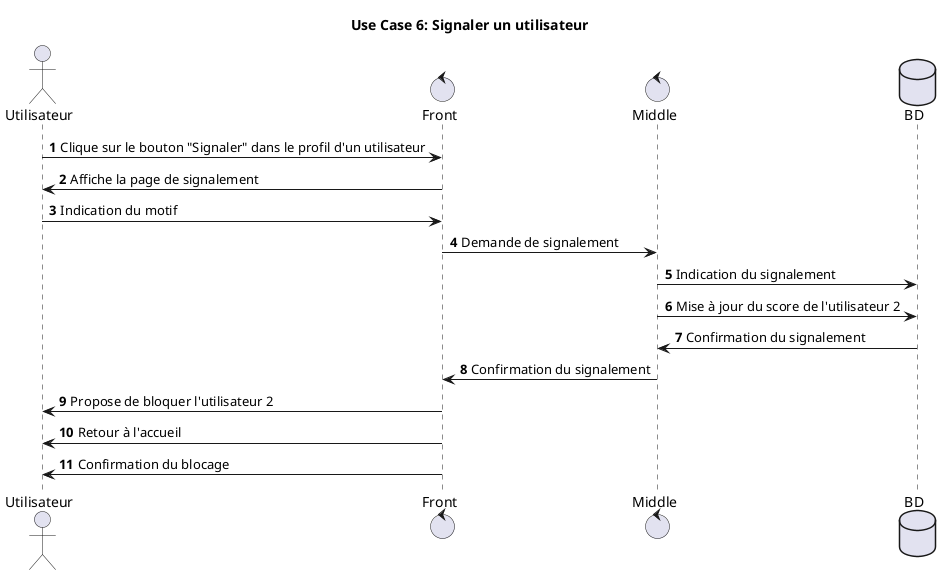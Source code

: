 @startuml

title Use Case 6: Signaler un utilisateur

actor "Utilisateur" as U
control "Front" as F
control "Middle" as M
database BD

autonumber
U -> F : Clique sur le bouton "Signaler" dans le profil d'un utilisateur 
F -> U : Affiche la page de signalement
U -> F : Indication du motif
F -> M : Demande de signalement
M -> BD : Indication du signalement
M -> BD : Mise à jour du score de l'utilisateur 2
BD -> M : Confirmation du signalement
M -> F : Confirmation du signalement
F -> U: Propose de bloquer l'utilisateur 2
F -> U : Retour à l'accueil
F -> U : Confirmation du blocage

@enduml
